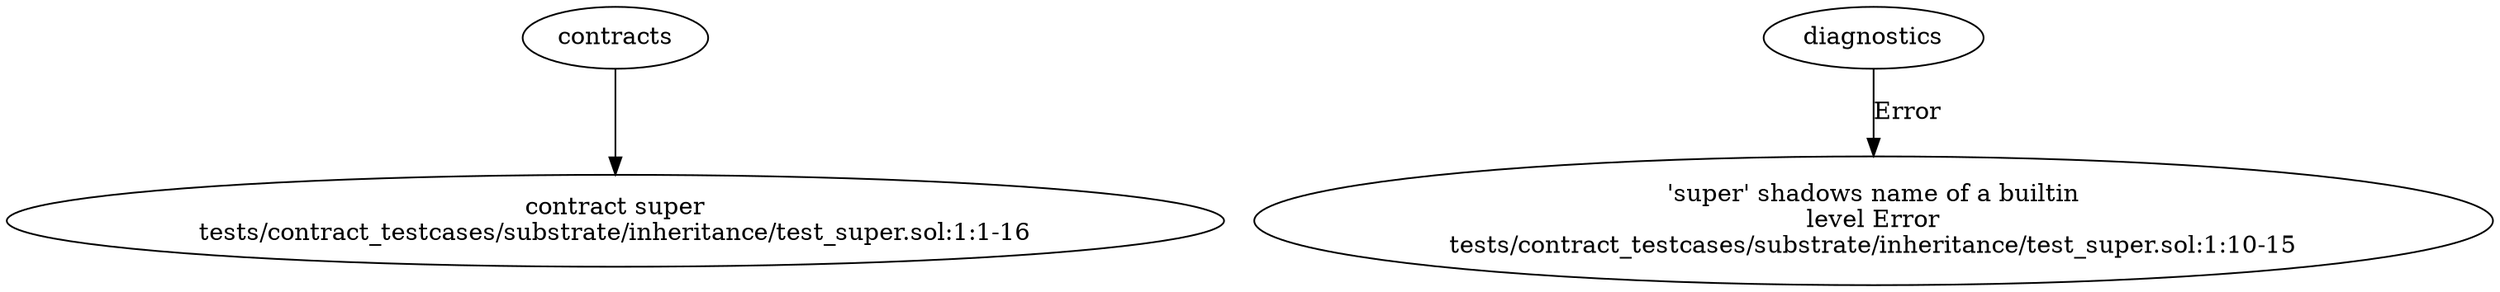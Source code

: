 strict digraph "tests/contract_testcases/substrate/inheritance/test_super.sol" {
	contract [label="contract super\ntests/contract_testcases/substrate/inheritance/test_super.sol:1:1-16"]
	diagnostic [label="'super' shadows name of a builtin\nlevel Error\ntests/contract_testcases/substrate/inheritance/test_super.sol:1:10-15"]
	contracts -> contract
	diagnostics -> diagnostic [label="Error"]
}
